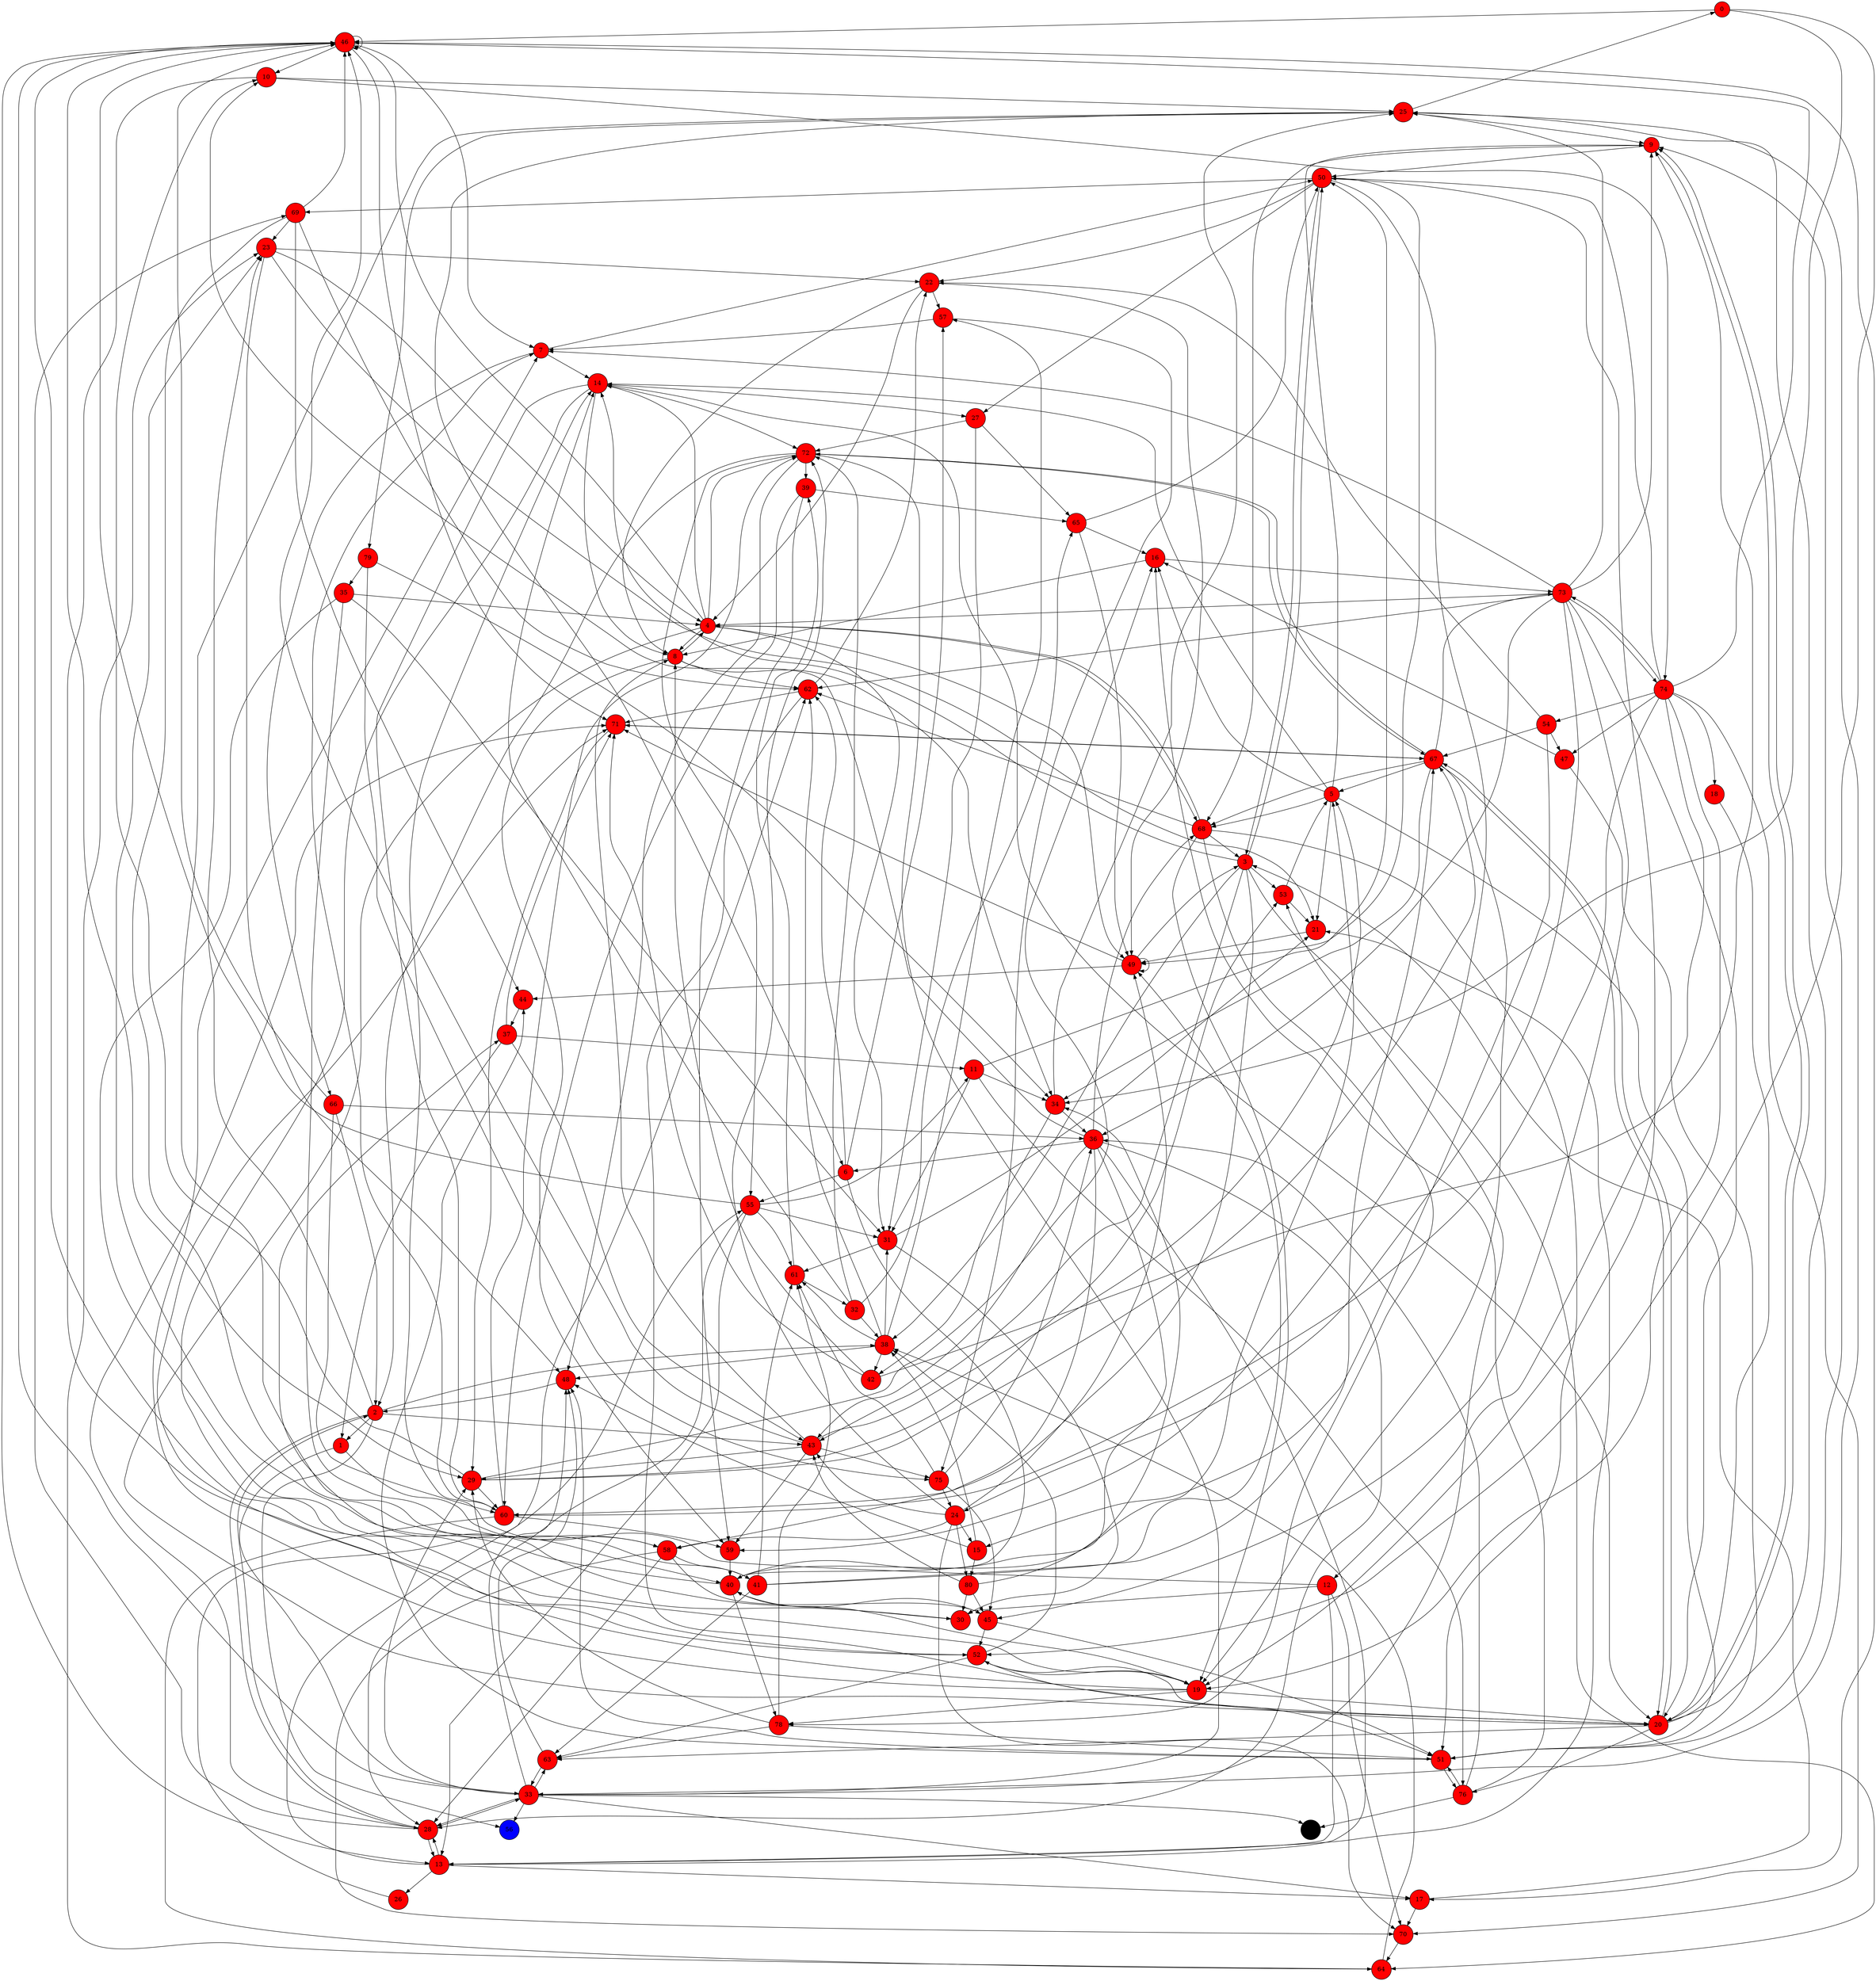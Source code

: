 digraph g {
0 [shape=circle,style=filled,fillcolor=red];
25 [shape=circle,style=filled,fillcolor=red];
73 [shape=circle,style=filled,fillcolor=red];
74 [shape=circle,style=filled,fillcolor=red];
10 [shape=circle,style=filled,fillcolor=red];
46 [shape=circle,style=filled,fillcolor=red];
69 [shape=circle,style=filled,fillcolor=red];
50 [shape=circle,style=filled,fillcolor=red];
65 [shape=circle,style=filled,fillcolor=red];
39 [shape=circle,style=filled,fillcolor=red];
72 [shape=circle,style=filled,fillcolor=red];
67 [shape=circle,style=filled,fillcolor=red];
71 [shape=circle,style=filled,fillcolor=red];
62 [shape=circle,style=filled,fillcolor=red];
68 [shape=circle,style=filled,fillcolor=red];
36 [shape=circle,style=filled,fillcolor=red];
76 [shape=circle,style=filled,fillcolor=red];
51 [shape=circle,style=filled,fillcolor=red];
78 [shape=circle,style=filled,fillcolor=red];
40 [shape=circle,style=filled,fillcolor=red];
59 [shape=circle,style=filled,fillcolor=red];
60 [shape=circle,style=filled,fillcolor=red];
66 [shape=circle,style=filled,fillcolor=red];
7 [shape=circle,style=filled,fillcolor=red];
57 [shape=circle,style=filled,fillcolor=red];
38 [shape=circle,style=filled,fillcolor=red];
64 [shape=circle,style=filled,fillcolor=red];
70 [shape=circle,style=filled,fillcolor=red];
58 [shape=circle,style=filled,fillcolor=red];
35 [shape=circle,style=filled,fillcolor=red];
79 [shape=circle,style=filled,fillcolor=red];
24 [shape=circle,style=filled,fillcolor=red];
75 [shape=circle,style=filled,fillcolor=red];
43 [shape=circle,style=filled,fillcolor=red];
80 [shape=circle,style=filled,fillcolor=red];
15 [shape=circle,style=filled,fillcolor=red];
54 [shape=circle,style=filled,fillcolor=red];
37 [shape=circle,style=filled,fillcolor=red];
44 [shape=circle,style=filled,fillcolor=red];
49 [shape=circle,style=filled,fillcolor=red];
41 [shape=circle,style=filled,fillcolor=red];
22 [shape=circle,style=filled,fillcolor=red];
23 [shape=circle,style=filled,fillcolor=red];
2 [shape=circle,style=filled,fillcolor=red];
48 [shape=circle,style=filled,fillcolor=red];
63 [shape=circle,style=filled,fillcolor=red];
52 [shape=circle,style=filled,fillcolor=red];
45 [shape=circle,style=filled,fillcolor=red];
20 [shape=circle,style=filled,fillcolor=red];
19 [shape=circle,style=filled,fillcolor=red];
14 [shape=circle,style=filled,fillcolor=red];
32 [shape=circle,style=filled,fillcolor=red];
61 [shape=circle,style=filled,fillcolor=red];
55 [shape=circle,style=filled,fillcolor=red];
26 [shape=circle,style=filled,fillcolor=red];
13 [shape=circle,style=filled,fillcolor=red];
28 [shape=circle,style=filled,fillcolor=red];
33 [shape=circle,style=filled,fillcolor=red];
1 [shape=circle,style=filled,fillcolor=red];
12 [shape=circle,style=filled,fillcolor=red];
6 [shape=circle,style=filled,fillcolor=red];
31 [shape=circle,style=filled,fillcolor=red];
27 [shape=circle,style=filled,fillcolor=red];
11 [shape=circle,style=filled,fillcolor=red];
4 [shape=circle,style=filled,fillcolor=red];
8 [shape=circle,style=filled,fillcolor=red];
42 [shape=circle,style=filled,fillcolor=red];
34 [shape=circle,style=filled,fillcolor=red];
16 [shape=circle,style=filled,fillcolor=red];
47 [shape=circle,style=filled,fillcolor=red];
29 [shape=circle,style=filled,fillcolor=red];
5 [shape=circle,style=filled,fillcolor=red];
53 [shape=circle,style=filled,fillcolor=red];
3 [shape=circle,style=filled,fillcolor=red];
17 [shape=circle,style=filled,fillcolor=red];
18 [shape=circle,style=filled,fillcolor=red];
9 [shape=circle,style=filled,fillcolor=red];
21 [shape=circle,style=filled,fillcolor=red];
30 [shape=circle,style=filled,fillcolor=red];
56 [shape=circle,style=filled,fillcolor=blue];
77 [shape=circle,style=filled,fillcolor=black];
0->46;
0->52;
0->34;
1->58;
1->33;
2->43;
2->1;
2->23;
2->28;
2->56;
2->38;
3->43;
3->53;
3->38;
3->50;
3->64;
3->60;
3->14;
4->31;
4->46;
4->14;
4->72;
4->68;
4->20;
4->8;
4->49;
5->21;
5->68;
5->9;
5->14;
5->16;
5->51;
6->57;
6->62;
6->55;
6->40;
7->50;
7->14;
7->66;
8->59;
8->34;
8->62;
8->4;
9->50;
9->68;
9->20;
10->25;
10->52;
10->74;
11->50;
11->34;
11->76;
11->31;
12->14;
12->30;
12->70;
12->13;
13->26;
13->21;
13->28;
13->62;
13->17;
14->8;
14->60;
14->72;
14->20;
14->27;
14->19;
15->48;
15->38;
15->80;
16->73;
16->8;
17->70;
17->3;
18->20;
19->20;
19->7;
19->78;
19->71;
19->40;
20->9;
20->67;
20->76;
20->52;
20->25;
20->63;
21->49;
22->8;
22->49;
22->4;
22->57;
23->22;
23->4;
23->21;
23->48;
24->15;
24->49;
24->72;
24->58;
24->70;
24->43;
24->80;
25->33;
25->0;
25->9;
25->79;
25->6;
26->55;
27->65;
27->31;
27->72;
28->69;
28->33;
28->2;
28->13;
28->71;
29->60;
29->53;
29->10;
29->67;
29->16;
30->37;
31->61;
31->21;
31->30;
32->14;
32->72;
32->65;
32->38;
33->77;
33->28;
33->46;
33->53;
33->63;
33->29;
33->17;
33->56;
33->48;
34->36;
34->42;
34->25;
35->58;
35->4;
35->31;
35->30;
36->58;
36->68;
36->40;
36->6;
36->43;
36->10;
36->13;
36->28;
37->43;
37->11;
37->1;
37->71;
38->42;
38->48;
38->31;
38->62;
38->57;
38->61;
39->59;
39->60;
39->65;
40->45;
40->5;
40->78;
40->23;
41->63;
41->49;
41->61;
41->25;
41->67;
42->71;
42->9;
42->8;
43->46;
43->59;
43->29;
43->75;
43->5;
43->8;
44->37;
45->51;
45->52;
46->71;
46->10;
46->29;
46->7;
46->17;
46->13;
46->46;
47->51;
47->16;
48->2;
49->49;
49->3;
49->71;
49->44;
50->59;
50->49;
50->69;
50->22;
50->3;
50->19;
50->27;
51->76;
51->48;
51->44;
51->9;
52->63;
52->19;
52->46;
52->38;
52->51;
53->5;
53->21;
54->22;
54->47;
54->15;
54->67;
55->11;
55->28;
55->13;
55->31;
55->46;
55->61;
57->7;
57->75;
58->70;
58->45;
58->41;
58->28;
59->40;
60->59;
60->64;
60->72;
60->7;
61->39;
61->32;
62->71;
62->22;
62->20;
63->33;
63->48;
64->23;
64->38;
65->49;
65->16;
65->50;
66->36;
66->2;
66->60;
66->46;
67->68;
67->72;
67->20;
67->73;
67->71;
67->5;
67->34;
67->19;
68->62;
68->19;
68->78;
68->51;
68->4;
68->3;
69->46;
69->62;
69->44;
69->40;
69->23;
70->64;
71->67;
71->29;
72->48;
72->67;
72->39;
72->2;
72->55;
72->33;
73->4;
73->24;
73->25;
73->20;
73->62;
73->7;
73->36;
73->45;
73->74;
73->9;
74->70;
74->46;
74->47;
74->18;
74->73;
74->54;
74->12;
74->19;
74->60;
74->50;
75->24;
75->45;
75->61;
75->36;
76->36;
76->51;
76->77;
76->16;
78->51;
78->63;
78->61;
78->29;
79->34;
79->75;
79->35;
80->45;
80->34;
80->43;
80->30;
overlap=false;
fontsize=12;
}
